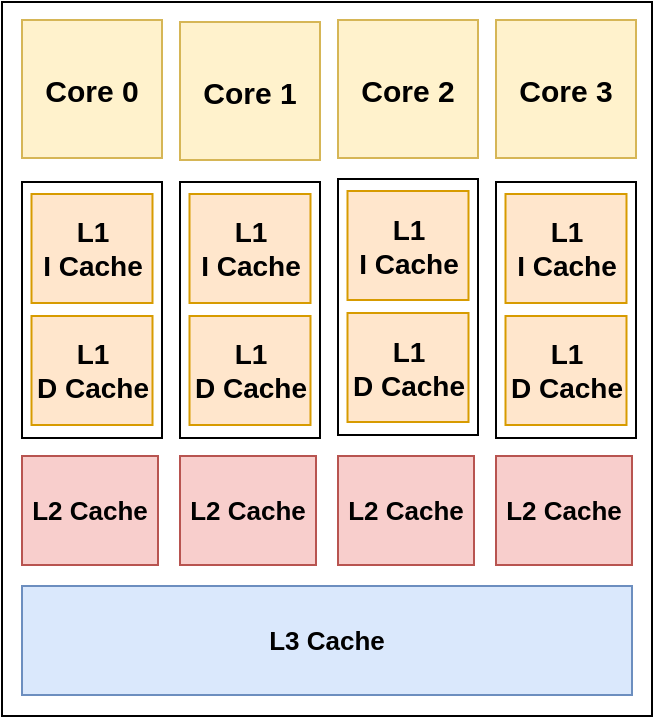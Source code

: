 <mxfile version="14.4.3" type="device"><diagram id="14VWRuz0CUnNQHbPBpPn" name="第 1 页"><mxGraphModel dx="763" dy="575" grid="0" gridSize="10" guides="1" tooltips="1" connect="1" arrows="1" fold="1" page="0" pageScale="1" pageWidth="827" pageHeight="1169" math="0" shadow="0"><root><mxCell id="0"/><mxCell id="1" parent="0"/><mxCell id="ca6oBh9FrxxnJOJdytBy-5" value="" style="rounded=0;whiteSpace=wrap;html=1;" vertex="1" parent="1"><mxGeometry x="171" y="275" width="325" height="357" as="geometry"/></mxCell><mxCell id="ca6oBh9FrxxnJOJdytBy-1" value="&lt;b&gt;&lt;font style=&quot;font-size: 15px&quot;&gt;Core 0&lt;/font&gt;&lt;/b&gt;" style="rounded=0;whiteSpace=wrap;html=1;fillColor=#fff2cc;strokeColor=#d6b656;" vertex="1" parent="1"><mxGeometry x="181" y="284" width="70" height="69" as="geometry"/></mxCell><mxCell id="ca6oBh9FrxxnJOJdytBy-2" value="&lt;b&gt;&lt;font style=&quot;font-size: 15px&quot;&gt;Core 1&lt;/font&gt;&lt;/b&gt;" style="rounded=0;whiteSpace=wrap;html=1;fillColor=#fff2cc;strokeColor=#d6b656;" vertex="1" parent="1"><mxGeometry x="260" y="285" width="70" height="69" as="geometry"/></mxCell><mxCell id="ca6oBh9FrxxnJOJdytBy-3" value="&lt;b&gt;&lt;font style=&quot;font-size: 15px&quot;&gt;Core 3&lt;/font&gt;&lt;/b&gt;" style="rounded=0;whiteSpace=wrap;html=1;fillColor=#fff2cc;strokeColor=#d6b656;" vertex="1" parent="1"><mxGeometry x="418" y="284" width="70" height="69" as="geometry"/></mxCell><mxCell id="ca6oBh9FrxxnJOJdytBy-4" value="&lt;b&gt;&lt;font style=&quot;font-size: 15px&quot;&gt;Core 2&lt;/font&gt;&lt;/b&gt;" style="rounded=0;whiteSpace=wrap;html=1;fillColor=#fff2cc;strokeColor=#d6b656;" vertex="1" parent="1"><mxGeometry x="339" y="284" width="70" height="69" as="geometry"/></mxCell><mxCell id="ca6oBh9FrxxnJOJdytBy-6" value="" style="rounded=0;whiteSpace=wrap;html=1;" vertex="1" parent="1"><mxGeometry x="181" y="365" width="70" height="128" as="geometry"/></mxCell><mxCell id="ca6oBh9FrxxnJOJdytBy-7" value="&lt;span style=&quot;font-size: 14px&quot;&gt;&lt;b&gt;L1 &lt;br&gt;I Cache&lt;/b&gt;&lt;/span&gt;" style="rounded=0;whiteSpace=wrap;html=1;fillColor=#ffe6cc;strokeColor=#d79b00;" vertex="1" parent="1"><mxGeometry x="185.75" y="371" width="60.5" height="54.5" as="geometry"/></mxCell><mxCell id="ca6oBh9FrxxnJOJdytBy-8" value="&lt;span style=&quot;font-size: 14px&quot;&gt;&lt;b&gt;L1 &lt;br&gt;D&amp;nbsp;Cache&lt;/b&gt;&lt;/span&gt;" style="rounded=0;whiteSpace=wrap;html=1;fillColor=#ffe6cc;strokeColor=#d79b00;" vertex="1" parent="1"><mxGeometry x="185.75" y="432" width="60.5" height="54.5" as="geometry"/></mxCell><mxCell id="ca6oBh9FrxxnJOJdytBy-9" value="&lt;b&gt;&lt;font style=&quot;font-size: 13px&quot;&gt;L2 Cache&lt;/font&gt;&lt;/b&gt;" style="rounded=0;whiteSpace=wrap;html=1;fillColor=#f8cecc;strokeColor=#b85450;" vertex="1" parent="1"><mxGeometry x="181" y="502" width="68" height="54.5" as="geometry"/></mxCell><mxCell id="ca6oBh9FrxxnJOJdytBy-10" value="" style="rounded=0;whiteSpace=wrap;html=1;" vertex="1" parent="1"><mxGeometry x="260" y="365" width="70" height="128" as="geometry"/></mxCell><mxCell id="ca6oBh9FrxxnJOJdytBy-11" value="&lt;span style=&quot;font-size: 14px&quot;&gt;&lt;b&gt;L1 &lt;br&gt;I Cache&lt;/b&gt;&lt;/span&gt;" style="rounded=0;whiteSpace=wrap;html=1;fillColor=#ffe6cc;strokeColor=#d79b00;" vertex="1" parent="1"><mxGeometry x="264.75" y="371" width="60.5" height="54.5" as="geometry"/></mxCell><mxCell id="ca6oBh9FrxxnJOJdytBy-12" value="&lt;span style=&quot;font-size: 14px&quot;&gt;&lt;b&gt;L1 &lt;br&gt;D&amp;nbsp;Cache&lt;/b&gt;&lt;/span&gt;" style="rounded=0;whiteSpace=wrap;html=1;fillColor=#ffe6cc;strokeColor=#d79b00;" vertex="1" parent="1"><mxGeometry x="264.75" y="432" width="60.5" height="54.5" as="geometry"/></mxCell><mxCell id="ca6oBh9FrxxnJOJdytBy-13" value="&lt;b&gt;&lt;font style=&quot;font-size: 13px&quot;&gt;L2 Cache&lt;/font&gt;&lt;/b&gt;" style="rounded=0;whiteSpace=wrap;html=1;fillColor=#f8cecc;strokeColor=#b85450;" vertex="1" parent="1"><mxGeometry x="260" y="502" width="68" height="54.5" as="geometry"/></mxCell><mxCell id="ca6oBh9FrxxnJOJdytBy-14" value="" style="rounded=0;whiteSpace=wrap;html=1;" vertex="1" parent="1"><mxGeometry x="339" y="363.5" width="70" height="128" as="geometry"/></mxCell><mxCell id="ca6oBh9FrxxnJOJdytBy-15" value="&lt;span style=&quot;font-size: 14px&quot;&gt;&lt;b&gt;L1 &lt;br&gt;I Cache&lt;/b&gt;&lt;/span&gt;" style="rounded=0;whiteSpace=wrap;html=1;fillColor=#ffe6cc;strokeColor=#d79b00;" vertex="1" parent="1"><mxGeometry x="343.75" y="369.5" width="60.5" height="54.5" as="geometry"/></mxCell><mxCell id="ca6oBh9FrxxnJOJdytBy-16" value="&lt;span style=&quot;font-size: 14px&quot;&gt;&lt;b&gt;L1 &lt;br&gt;D&amp;nbsp;Cache&lt;/b&gt;&lt;/span&gt;" style="rounded=0;whiteSpace=wrap;html=1;fillColor=#ffe6cc;strokeColor=#d79b00;" vertex="1" parent="1"><mxGeometry x="343.75" y="430.5" width="60.5" height="54.5" as="geometry"/></mxCell><mxCell id="ca6oBh9FrxxnJOJdytBy-17" value="&lt;b&gt;&lt;font style=&quot;font-size: 13px&quot;&gt;L2 Cache&lt;/font&gt;&lt;/b&gt;" style="rounded=0;whiteSpace=wrap;html=1;fillColor=#f8cecc;strokeColor=#b85450;" vertex="1" parent="1"><mxGeometry x="339" y="502" width="68" height="54.5" as="geometry"/></mxCell><mxCell id="ca6oBh9FrxxnJOJdytBy-18" value="" style="rounded=0;whiteSpace=wrap;html=1;" vertex="1" parent="1"><mxGeometry x="418" y="365" width="70" height="128" as="geometry"/></mxCell><mxCell id="ca6oBh9FrxxnJOJdytBy-19" value="&lt;span style=&quot;font-size: 14px&quot;&gt;&lt;b&gt;L1 &lt;br&gt;I Cache&lt;/b&gt;&lt;/span&gt;" style="rounded=0;whiteSpace=wrap;html=1;fillColor=#ffe6cc;strokeColor=#d79b00;" vertex="1" parent="1"><mxGeometry x="422.75" y="371" width="60.5" height="54.5" as="geometry"/></mxCell><mxCell id="ca6oBh9FrxxnJOJdytBy-20" value="&lt;span style=&quot;font-size: 14px&quot;&gt;&lt;b&gt;L1 &lt;br&gt;D&amp;nbsp;Cache&lt;/b&gt;&lt;/span&gt;" style="rounded=0;whiteSpace=wrap;html=1;fillColor=#ffe6cc;strokeColor=#d79b00;" vertex="1" parent="1"><mxGeometry x="422.75" y="432" width="60.5" height="54.5" as="geometry"/></mxCell><mxCell id="ca6oBh9FrxxnJOJdytBy-21" value="&lt;b&gt;&lt;font style=&quot;font-size: 13px&quot;&gt;L2 Cache&lt;/font&gt;&lt;/b&gt;" style="rounded=0;whiteSpace=wrap;html=1;fillColor=#f8cecc;strokeColor=#b85450;" vertex="1" parent="1"><mxGeometry x="418" y="502" width="68" height="54.5" as="geometry"/></mxCell><mxCell id="ca6oBh9FrxxnJOJdytBy-22" value="&lt;b&gt;&lt;font style=&quot;font-size: 13px&quot;&gt;L3 Cache&lt;/font&gt;&lt;/b&gt;" style="rounded=0;whiteSpace=wrap;html=1;fillColor=#dae8fc;strokeColor=#6c8ebf;" vertex="1" parent="1"><mxGeometry x="181" y="567" width="305" height="54.5" as="geometry"/></mxCell></root></mxGraphModel></diagram></mxfile>